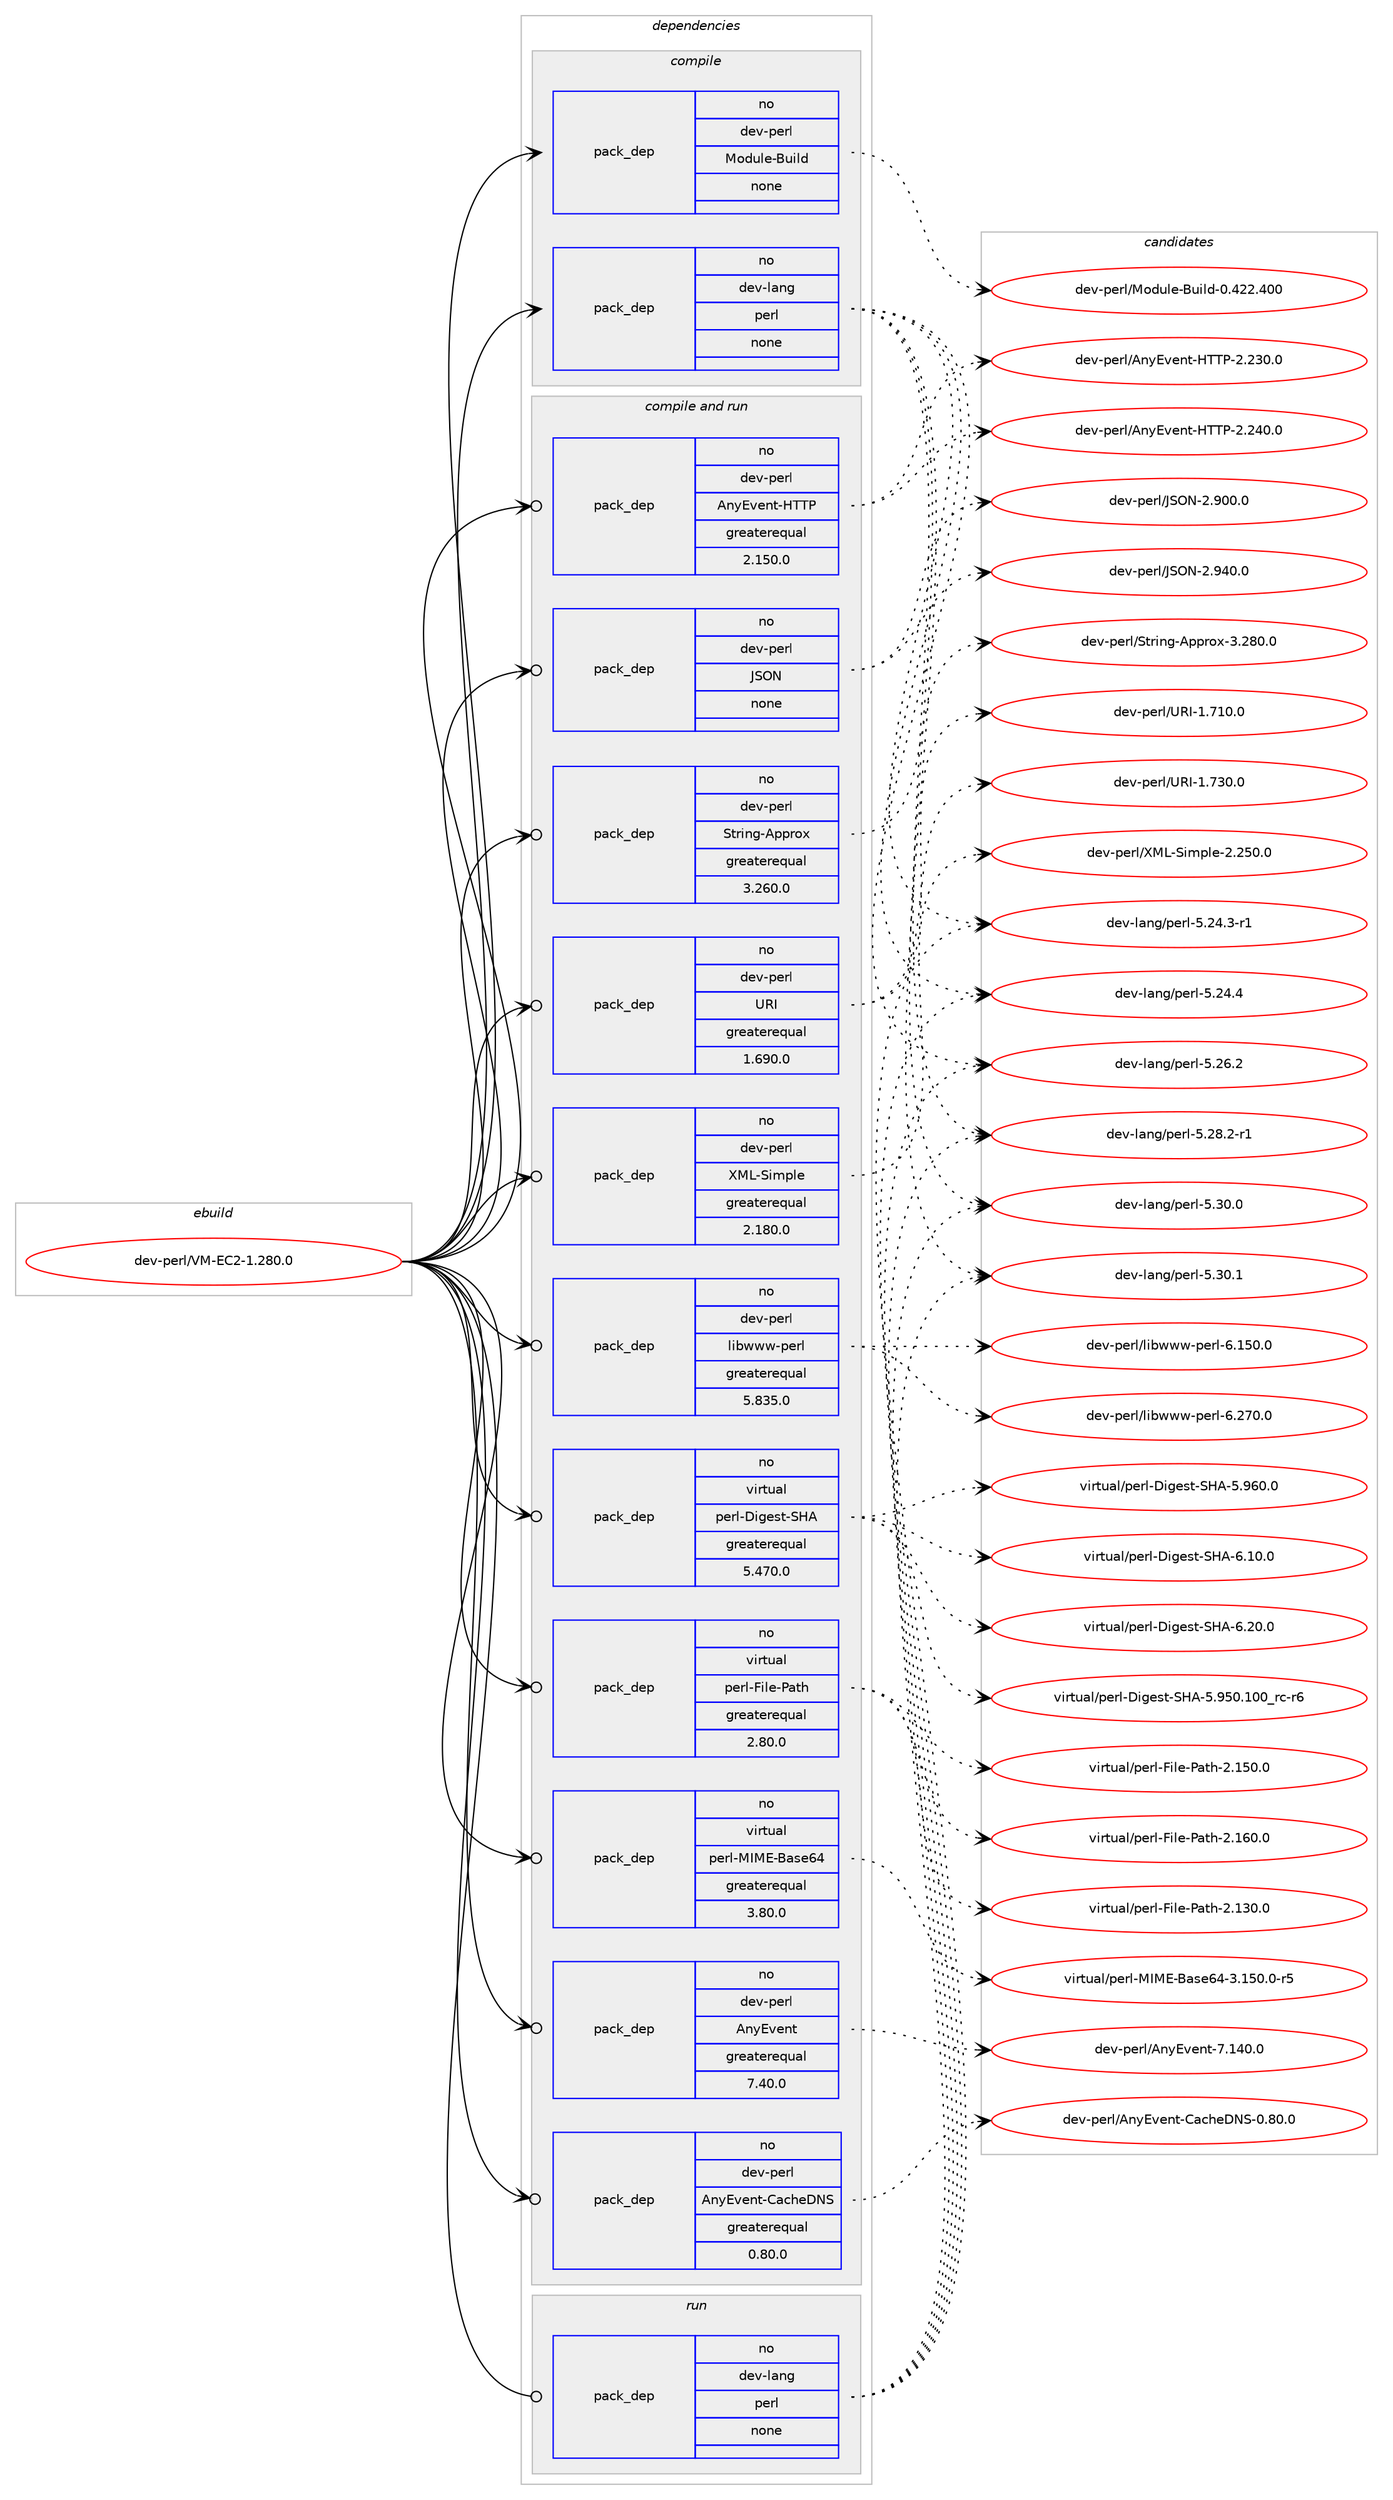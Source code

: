 digraph prolog {

# *************
# Graph options
# *************

newrank=true;
concentrate=true;
compound=true;
graph [rankdir=LR,fontname=Helvetica,fontsize=10,ranksep=1.5];#, ranksep=2.5, nodesep=0.2];
edge  [arrowhead=vee];
node  [fontname=Helvetica,fontsize=10];

# **********
# The ebuild
# **********

subgraph cluster_leftcol {
color=gray;
rank=same;
label=<<i>ebuild</i>>;
id [label="dev-perl/VM-EC2-1.280.0", color=red, width=4, href="../dev-perl/VM-EC2-1.280.0.svg"];
}

# ****************
# The dependencies
# ****************

subgraph cluster_midcol {
color=gray;
label=<<i>dependencies</i>>;
subgraph cluster_compile {
fillcolor="#eeeeee";
style=filled;
label=<<i>compile</i>>;
subgraph pack441329 {
dependency587520 [label=<<TABLE BORDER="0" CELLBORDER="1" CELLSPACING="0" CELLPADDING="4" WIDTH="220"><TR><TD ROWSPAN="6" CELLPADDING="30">pack_dep</TD></TR><TR><TD WIDTH="110">no</TD></TR><TR><TD>dev-lang</TD></TR><TR><TD>perl</TD></TR><TR><TD>none</TD></TR><TR><TD></TD></TR></TABLE>>, shape=none, color=blue];
}
id:e -> dependency587520:w [weight=20,style="solid",arrowhead="vee"];
subgraph pack441330 {
dependency587521 [label=<<TABLE BORDER="0" CELLBORDER="1" CELLSPACING="0" CELLPADDING="4" WIDTH="220"><TR><TD ROWSPAN="6" CELLPADDING="30">pack_dep</TD></TR><TR><TD WIDTH="110">no</TD></TR><TR><TD>dev-perl</TD></TR><TR><TD>Module-Build</TD></TR><TR><TD>none</TD></TR><TR><TD></TD></TR></TABLE>>, shape=none, color=blue];
}
id:e -> dependency587521:w [weight=20,style="solid",arrowhead="vee"];
}
subgraph cluster_compileandrun {
fillcolor="#eeeeee";
style=filled;
label=<<i>compile and run</i>>;
subgraph pack441331 {
dependency587522 [label=<<TABLE BORDER="0" CELLBORDER="1" CELLSPACING="0" CELLPADDING="4" WIDTH="220"><TR><TD ROWSPAN="6" CELLPADDING="30">pack_dep</TD></TR><TR><TD WIDTH="110">no</TD></TR><TR><TD>dev-perl</TD></TR><TR><TD>AnyEvent</TD></TR><TR><TD>greaterequal</TD></TR><TR><TD>7.40.0</TD></TR></TABLE>>, shape=none, color=blue];
}
id:e -> dependency587522:w [weight=20,style="solid",arrowhead="odotvee"];
subgraph pack441332 {
dependency587523 [label=<<TABLE BORDER="0" CELLBORDER="1" CELLSPACING="0" CELLPADDING="4" WIDTH="220"><TR><TD ROWSPAN="6" CELLPADDING="30">pack_dep</TD></TR><TR><TD WIDTH="110">no</TD></TR><TR><TD>dev-perl</TD></TR><TR><TD>AnyEvent-CacheDNS</TD></TR><TR><TD>greaterequal</TD></TR><TR><TD>0.80.0</TD></TR></TABLE>>, shape=none, color=blue];
}
id:e -> dependency587523:w [weight=20,style="solid",arrowhead="odotvee"];
subgraph pack441333 {
dependency587524 [label=<<TABLE BORDER="0" CELLBORDER="1" CELLSPACING="0" CELLPADDING="4" WIDTH="220"><TR><TD ROWSPAN="6" CELLPADDING="30">pack_dep</TD></TR><TR><TD WIDTH="110">no</TD></TR><TR><TD>dev-perl</TD></TR><TR><TD>AnyEvent-HTTP</TD></TR><TR><TD>greaterequal</TD></TR><TR><TD>2.150.0</TD></TR></TABLE>>, shape=none, color=blue];
}
id:e -> dependency587524:w [weight=20,style="solid",arrowhead="odotvee"];
subgraph pack441334 {
dependency587525 [label=<<TABLE BORDER="0" CELLBORDER="1" CELLSPACING="0" CELLPADDING="4" WIDTH="220"><TR><TD ROWSPAN="6" CELLPADDING="30">pack_dep</TD></TR><TR><TD WIDTH="110">no</TD></TR><TR><TD>dev-perl</TD></TR><TR><TD>JSON</TD></TR><TR><TD>none</TD></TR><TR><TD></TD></TR></TABLE>>, shape=none, color=blue];
}
id:e -> dependency587525:w [weight=20,style="solid",arrowhead="odotvee"];
subgraph pack441335 {
dependency587526 [label=<<TABLE BORDER="0" CELLBORDER="1" CELLSPACING="0" CELLPADDING="4" WIDTH="220"><TR><TD ROWSPAN="6" CELLPADDING="30">pack_dep</TD></TR><TR><TD WIDTH="110">no</TD></TR><TR><TD>dev-perl</TD></TR><TR><TD>String-Approx</TD></TR><TR><TD>greaterequal</TD></TR><TR><TD>3.260.0</TD></TR></TABLE>>, shape=none, color=blue];
}
id:e -> dependency587526:w [weight=20,style="solid",arrowhead="odotvee"];
subgraph pack441336 {
dependency587527 [label=<<TABLE BORDER="0" CELLBORDER="1" CELLSPACING="0" CELLPADDING="4" WIDTH="220"><TR><TD ROWSPAN="6" CELLPADDING="30">pack_dep</TD></TR><TR><TD WIDTH="110">no</TD></TR><TR><TD>dev-perl</TD></TR><TR><TD>URI</TD></TR><TR><TD>greaterequal</TD></TR><TR><TD>1.690.0</TD></TR></TABLE>>, shape=none, color=blue];
}
id:e -> dependency587527:w [weight=20,style="solid",arrowhead="odotvee"];
subgraph pack441337 {
dependency587528 [label=<<TABLE BORDER="0" CELLBORDER="1" CELLSPACING="0" CELLPADDING="4" WIDTH="220"><TR><TD ROWSPAN="6" CELLPADDING="30">pack_dep</TD></TR><TR><TD WIDTH="110">no</TD></TR><TR><TD>dev-perl</TD></TR><TR><TD>XML-Simple</TD></TR><TR><TD>greaterequal</TD></TR><TR><TD>2.180.0</TD></TR></TABLE>>, shape=none, color=blue];
}
id:e -> dependency587528:w [weight=20,style="solid",arrowhead="odotvee"];
subgraph pack441338 {
dependency587529 [label=<<TABLE BORDER="0" CELLBORDER="1" CELLSPACING="0" CELLPADDING="4" WIDTH="220"><TR><TD ROWSPAN="6" CELLPADDING="30">pack_dep</TD></TR><TR><TD WIDTH="110">no</TD></TR><TR><TD>dev-perl</TD></TR><TR><TD>libwww-perl</TD></TR><TR><TD>greaterequal</TD></TR><TR><TD>5.835.0</TD></TR></TABLE>>, shape=none, color=blue];
}
id:e -> dependency587529:w [weight=20,style="solid",arrowhead="odotvee"];
subgraph pack441339 {
dependency587530 [label=<<TABLE BORDER="0" CELLBORDER="1" CELLSPACING="0" CELLPADDING="4" WIDTH="220"><TR><TD ROWSPAN="6" CELLPADDING="30">pack_dep</TD></TR><TR><TD WIDTH="110">no</TD></TR><TR><TD>virtual</TD></TR><TR><TD>perl-Digest-SHA</TD></TR><TR><TD>greaterequal</TD></TR><TR><TD>5.470.0</TD></TR></TABLE>>, shape=none, color=blue];
}
id:e -> dependency587530:w [weight=20,style="solid",arrowhead="odotvee"];
subgraph pack441340 {
dependency587531 [label=<<TABLE BORDER="0" CELLBORDER="1" CELLSPACING="0" CELLPADDING="4" WIDTH="220"><TR><TD ROWSPAN="6" CELLPADDING="30">pack_dep</TD></TR><TR><TD WIDTH="110">no</TD></TR><TR><TD>virtual</TD></TR><TR><TD>perl-File-Path</TD></TR><TR><TD>greaterequal</TD></TR><TR><TD>2.80.0</TD></TR></TABLE>>, shape=none, color=blue];
}
id:e -> dependency587531:w [weight=20,style="solid",arrowhead="odotvee"];
subgraph pack441341 {
dependency587532 [label=<<TABLE BORDER="0" CELLBORDER="1" CELLSPACING="0" CELLPADDING="4" WIDTH="220"><TR><TD ROWSPAN="6" CELLPADDING="30">pack_dep</TD></TR><TR><TD WIDTH="110">no</TD></TR><TR><TD>virtual</TD></TR><TR><TD>perl-MIME-Base64</TD></TR><TR><TD>greaterequal</TD></TR><TR><TD>3.80.0</TD></TR></TABLE>>, shape=none, color=blue];
}
id:e -> dependency587532:w [weight=20,style="solid",arrowhead="odotvee"];
}
subgraph cluster_run {
fillcolor="#eeeeee";
style=filled;
label=<<i>run</i>>;
subgraph pack441342 {
dependency587533 [label=<<TABLE BORDER="0" CELLBORDER="1" CELLSPACING="0" CELLPADDING="4" WIDTH="220"><TR><TD ROWSPAN="6" CELLPADDING="30">pack_dep</TD></TR><TR><TD WIDTH="110">no</TD></TR><TR><TD>dev-lang</TD></TR><TR><TD>perl</TD></TR><TR><TD>none</TD></TR><TR><TD></TD></TR></TABLE>>, shape=none, color=blue];
}
id:e -> dependency587533:w [weight=20,style="solid",arrowhead="odot"];
}
}

# **************
# The candidates
# **************

subgraph cluster_choices {
rank=same;
color=gray;
label=<<i>candidates</i>>;

subgraph choice441329 {
color=black;
nodesep=1;
choice100101118451089711010347112101114108455346505246514511449 [label="dev-lang/perl-5.24.3-r1", color=red, width=4,href="../dev-lang/perl-5.24.3-r1.svg"];
choice10010111845108971101034711210111410845534650524652 [label="dev-lang/perl-5.24.4", color=red, width=4,href="../dev-lang/perl-5.24.4.svg"];
choice10010111845108971101034711210111410845534650544650 [label="dev-lang/perl-5.26.2", color=red, width=4,href="../dev-lang/perl-5.26.2.svg"];
choice100101118451089711010347112101114108455346505646504511449 [label="dev-lang/perl-5.28.2-r1", color=red, width=4,href="../dev-lang/perl-5.28.2-r1.svg"];
choice10010111845108971101034711210111410845534651484648 [label="dev-lang/perl-5.30.0", color=red, width=4,href="../dev-lang/perl-5.30.0.svg"];
choice10010111845108971101034711210111410845534651484649 [label="dev-lang/perl-5.30.1", color=red, width=4,href="../dev-lang/perl-5.30.1.svg"];
dependency587520:e -> choice100101118451089711010347112101114108455346505246514511449:w [style=dotted,weight="100"];
dependency587520:e -> choice10010111845108971101034711210111410845534650524652:w [style=dotted,weight="100"];
dependency587520:e -> choice10010111845108971101034711210111410845534650544650:w [style=dotted,weight="100"];
dependency587520:e -> choice100101118451089711010347112101114108455346505646504511449:w [style=dotted,weight="100"];
dependency587520:e -> choice10010111845108971101034711210111410845534651484648:w [style=dotted,weight="100"];
dependency587520:e -> choice10010111845108971101034711210111410845534651484649:w [style=dotted,weight="100"];
}
subgraph choice441330 {
color=black;
nodesep=1;
choice100101118451121011141084777111100117108101456611710510810045484652505046524848 [label="dev-perl/Module-Build-0.422.400", color=red, width=4,href="../dev-perl/Module-Build-0.422.400.svg"];
dependency587521:e -> choice100101118451121011141084777111100117108101456611710510810045484652505046524848:w [style=dotted,weight="100"];
}
subgraph choice441331 {
color=black;
nodesep=1;
choice100101118451121011141084765110121691181011101164555464952484648 [label="dev-perl/AnyEvent-7.140.0", color=red, width=4,href="../dev-perl/AnyEvent-7.140.0.svg"];
dependency587522:e -> choice100101118451121011141084765110121691181011101164555464952484648:w [style=dotted,weight="100"];
}
subgraph choice441332 {
color=black;
nodesep=1;
choice100101118451121011141084765110121691181011101164567979910410168788345484656484648 [label="dev-perl/AnyEvent-CacheDNS-0.80.0", color=red, width=4,href="../dev-perl/AnyEvent-CacheDNS-0.80.0.svg"];
dependency587523:e -> choice100101118451121011141084765110121691181011101164567979910410168788345484656484648:w [style=dotted,weight="100"];
}
subgraph choice441333 {
color=black;
nodesep=1;
choice1001011184511210111410847651101216911810111011645728484804550465051484648 [label="dev-perl/AnyEvent-HTTP-2.230.0", color=red, width=4,href="../dev-perl/AnyEvent-HTTP-2.230.0.svg"];
choice1001011184511210111410847651101216911810111011645728484804550465052484648 [label="dev-perl/AnyEvent-HTTP-2.240.0", color=red, width=4,href="../dev-perl/AnyEvent-HTTP-2.240.0.svg"];
dependency587524:e -> choice1001011184511210111410847651101216911810111011645728484804550465051484648:w [style=dotted,weight="100"];
dependency587524:e -> choice1001011184511210111410847651101216911810111011645728484804550465052484648:w [style=dotted,weight="100"];
}
subgraph choice441334 {
color=black;
nodesep=1;
choice1001011184511210111410847748379784550465748484648 [label="dev-perl/JSON-2.900.0", color=red, width=4,href="../dev-perl/JSON-2.900.0.svg"];
choice1001011184511210111410847748379784550465752484648 [label="dev-perl/JSON-2.940.0", color=red, width=4,href="../dev-perl/JSON-2.940.0.svg"];
dependency587525:e -> choice1001011184511210111410847748379784550465748484648:w [style=dotted,weight="100"];
dependency587525:e -> choice1001011184511210111410847748379784550465752484648:w [style=dotted,weight="100"];
}
subgraph choice441335 {
color=black;
nodesep=1;
choice10010111845112101114108478311611410511010345651121121141111204551465056484648 [label="dev-perl/String-Approx-3.280.0", color=red, width=4,href="../dev-perl/String-Approx-3.280.0.svg"];
dependency587526:e -> choice10010111845112101114108478311611410511010345651121121141111204551465056484648:w [style=dotted,weight="100"];
}
subgraph choice441336 {
color=black;
nodesep=1;
choice10010111845112101114108478582734549465549484648 [label="dev-perl/URI-1.710.0", color=red, width=4,href="../dev-perl/URI-1.710.0.svg"];
choice10010111845112101114108478582734549465551484648 [label="dev-perl/URI-1.730.0", color=red, width=4,href="../dev-perl/URI-1.730.0.svg"];
dependency587527:e -> choice10010111845112101114108478582734549465549484648:w [style=dotted,weight="100"];
dependency587527:e -> choice10010111845112101114108478582734549465551484648:w [style=dotted,weight="100"];
}
subgraph choice441337 {
color=black;
nodesep=1;
choice100101118451121011141084788777645831051091121081014550465053484648 [label="dev-perl/XML-Simple-2.250.0", color=red, width=4,href="../dev-perl/XML-Simple-2.250.0.svg"];
dependency587528:e -> choice100101118451121011141084788777645831051091121081014550465053484648:w [style=dotted,weight="100"];
}
subgraph choice441338 {
color=black;
nodesep=1;
choice100101118451121011141084710810598119119119451121011141084554464953484648 [label="dev-perl/libwww-perl-6.150.0", color=red, width=4,href="../dev-perl/libwww-perl-6.150.0.svg"];
choice100101118451121011141084710810598119119119451121011141084554465055484648 [label="dev-perl/libwww-perl-6.270.0", color=red, width=4,href="../dev-perl/libwww-perl-6.270.0.svg"];
dependency587529:e -> choice100101118451121011141084710810598119119119451121011141084554464953484648:w [style=dotted,weight="100"];
dependency587529:e -> choice100101118451121011141084710810598119119119451121011141084554465055484648:w [style=dotted,weight="100"];
}
subgraph choice441339 {
color=black;
nodesep=1;
choice11810511411611797108471121011141084568105103101115116458372654553465753484649484895114994511454 [label="virtual/perl-Digest-SHA-5.950.100_rc-r6", color=red, width=4,href="../virtual/perl-Digest-SHA-5.950.100_rc-r6.svg"];
choice11810511411611797108471121011141084568105103101115116458372654553465754484648 [label="virtual/perl-Digest-SHA-5.960.0", color=red, width=4,href="../virtual/perl-Digest-SHA-5.960.0.svg"];
choice118105114116117971084711210111410845681051031011151164583726545544649484648 [label="virtual/perl-Digest-SHA-6.10.0", color=red, width=4,href="../virtual/perl-Digest-SHA-6.10.0.svg"];
choice118105114116117971084711210111410845681051031011151164583726545544650484648 [label="virtual/perl-Digest-SHA-6.20.0", color=red, width=4,href="../virtual/perl-Digest-SHA-6.20.0.svg"];
dependency587530:e -> choice11810511411611797108471121011141084568105103101115116458372654553465753484649484895114994511454:w [style=dotted,weight="100"];
dependency587530:e -> choice11810511411611797108471121011141084568105103101115116458372654553465754484648:w [style=dotted,weight="100"];
dependency587530:e -> choice118105114116117971084711210111410845681051031011151164583726545544649484648:w [style=dotted,weight="100"];
dependency587530:e -> choice118105114116117971084711210111410845681051031011151164583726545544650484648:w [style=dotted,weight="100"];
}
subgraph choice441340 {
color=black;
nodesep=1;
choice118105114116117971084711210111410845701051081014580971161044550464951484648 [label="virtual/perl-File-Path-2.130.0", color=red, width=4,href="../virtual/perl-File-Path-2.130.0.svg"];
choice118105114116117971084711210111410845701051081014580971161044550464953484648 [label="virtual/perl-File-Path-2.150.0", color=red, width=4,href="../virtual/perl-File-Path-2.150.0.svg"];
choice118105114116117971084711210111410845701051081014580971161044550464954484648 [label="virtual/perl-File-Path-2.160.0", color=red, width=4,href="../virtual/perl-File-Path-2.160.0.svg"];
dependency587531:e -> choice118105114116117971084711210111410845701051081014580971161044550464951484648:w [style=dotted,weight="100"];
dependency587531:e -> choice118105114116117971084711210111410845701051081014580971161044550464953484648:w [style=dotted,weight="100"];
dependency587531:e -> choice118105114116117971084711210111410845701051081014580971161044550464954484648:w [style=dotted,weight="100"];
}
subgraph choice441341 {
color=black;
nodesep=1;
choice11810511411611797108471121011141084577737769456697115101545245514649534846484511453 [label="virtual/perl-MIME-Base64-3.150.0-r5", color=red, width=4,href="../virtual/perl-MIME-Base64-3.150.0-r5.svg"];
dependency587532:e -> choice11810511411611797108471121011141084577737769456697115101545245514649534846484511453:w [style=dotted,weight="100"];
}
subgraph choice441342 {
color=black;
nodesep=1;
choice100101118451089711010347112101114108455346505246514511449 [label="dev-lang/perl-5.24.3-r1", color=red, width=4,href="../dev-lang/perl-5.24.3-r1.svg"];
choice10010111845108971101034711210111410845534650524652 [label="dev-lang/perl-5.24.4", color=red, width=4,href="../dev-lang/perl-5.24.4.svg"];
choice10010111845108971101034711210111410845534650544650 [label="dev-lang/perl-5.26.2", color=red, width=4,href="../dev-lang/perl-5.26.2.svg"];
choice100101118451089711010347112101114108455346505646504511449 [label="dev-lang/perl-5.28.2-r1", color=red, width=4,href="../dev-lang/perl-5.28.2-r1.svg"];
choice10010111845108971101034711210111410845534651484648 [label="dev-lang/perl-5.30.0", color=red, width=4,href="../dev-lang/perl-5.30.0.svg"];
choice10010111845108971101034711210111410845534651484649 [label="dev-lang/perl-5.30.1", color=red, width=4,href="../dev-lang/perl-5.30.1.svg"];
dependency587533:e -> choice100101118451089711010347112101114108455346505246514511449:w [style=dotted,weight="100"];
dependency587533:e -> choice10010111845108971101034711210111410845534650524652:w [style=dotted,weight="100"];
dependency587533:e -> choice10010111845108971101034711210111410845534650544650:w [style=dotted,weight="100"];
dependency587533:e -> choice100101118451089711010347112101114108455346505646504511449:w [style=dotted,weight="100"];
dependency587533:e -> choice10010111845108971101034711210111410845534651484648:w [style=dotted,weight="100"];
dependency587533:e -> choice10010111845108971101034711210111410845534651484649:w [style=dotted,weight="100"];
}
}

}
